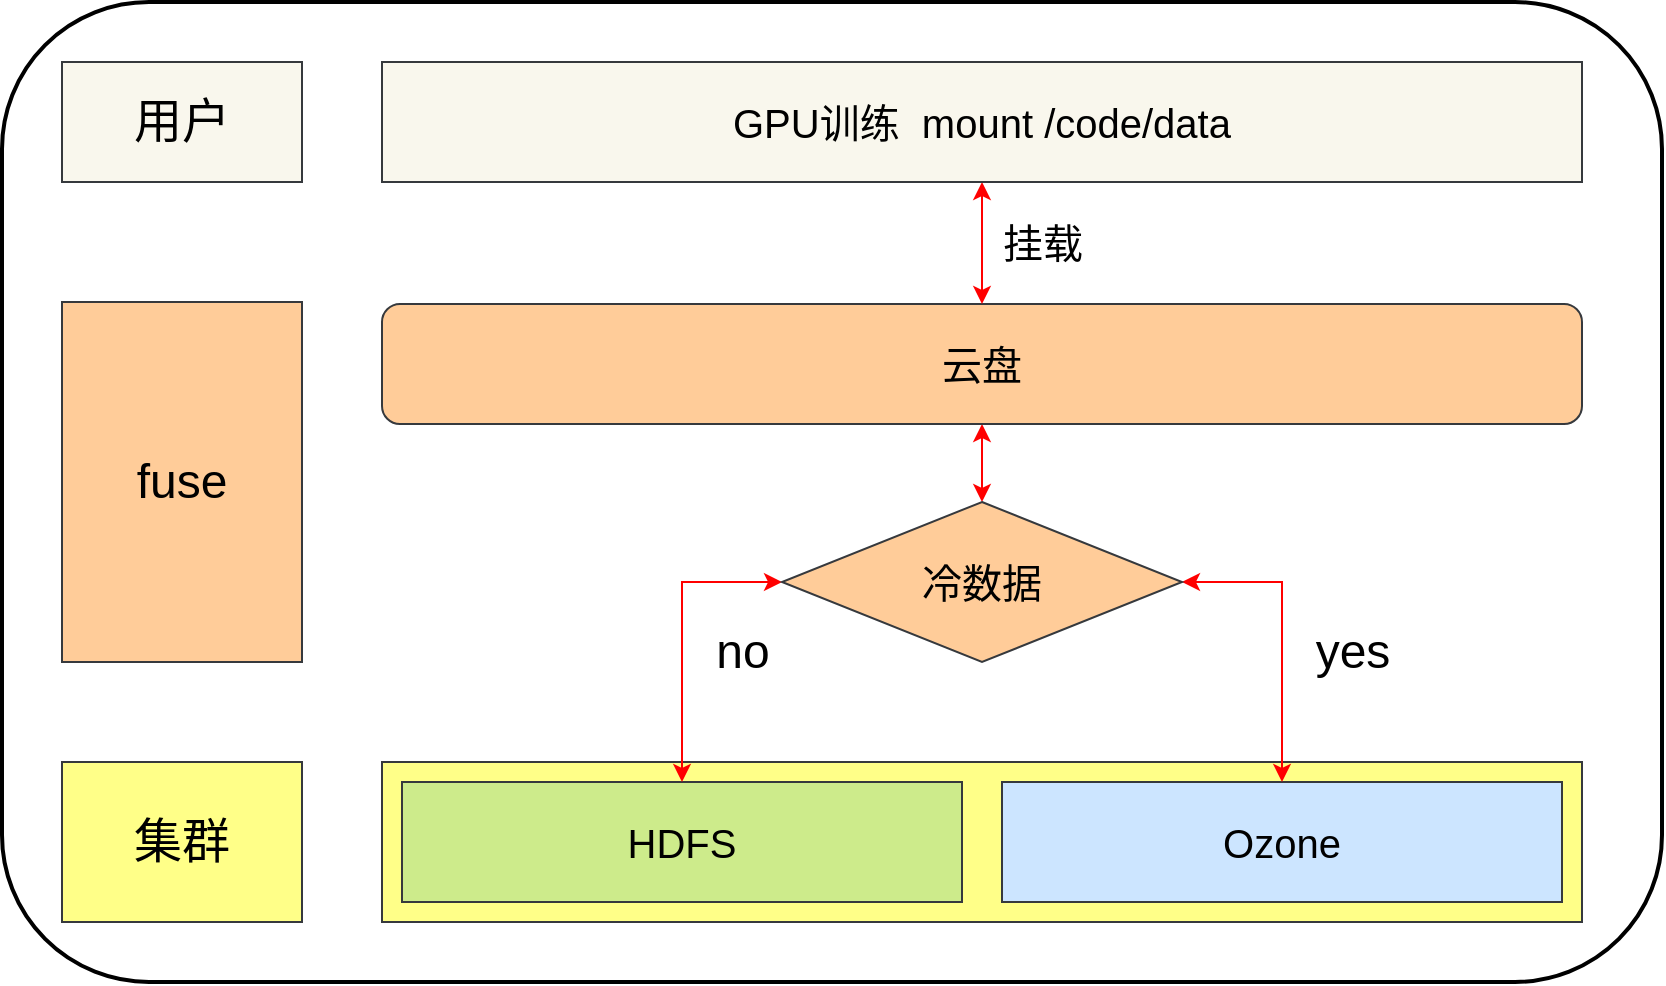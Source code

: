 <mxfile version="14.4.8" type="github">
  <diagram id="6I0OCvxSQrVGMHxT2VVA" name="Page-1">
    <mxGraphModel dx="1577" dy="858" grid="1" gridSize="10" guides="1" tooltips="1" connect="1" arrows="1" fold="1" page="1" pageScale="1" pageWidth="850" pageHeight="1100" math="0" shadow="0">
      <root>
        <mxCell id="0" />
        <mxCell id="1" parent="0" />
        <mxCell id="X29LuGHNiClTRaS67Aqx-1" value="" style="rounded=0;whiteSpace=wrap;html=1;fillColor=#ffff88;strokeColor=#36393d;fontSize=20;" vertex="1" parent="1">
          <mxGeometry x="300" y="810" width="600" height="80" as="geometry" />
        </mxCell>
        <mxCell id="X29LuGHNiClTRaS67Aqx-2" value="HDFS" style="rounded=0;whiteSpace=wrap;html=1;fillColor=#cdeb8b;strokeColor=#36393d;fontSize=20;" vertex="1" parent="1">
          <mxGeometry x="310" y="820" width="280" height="60" as="geometry" />
        </mxCell>
        <mxCell id="X29LuGHNiClTRaS67Aqx-3" value="Ozone" style="rounded=0;whiteSpace=wrap;html=1;fillColor=#cce5ff;strokeColor=#36393d;fontSize=20;" vertex="1" parent="1">
          <mxGeometry x="610" y="820" width="280" height="60" as="geometry" />
        </mxCell>
        <mxCell id="X29LuGHNiClTRaS67Aqx-10" style="edgeStyle=orthogonalEdgeStyle;rounded=0;orthogonalLoop=1;jettySize=auto;html=1;exitX=0.5;exitY=1;exitDx=0;exitDy=0;fontSize=20;startArrow=classic;startFill=1;strokeColor=#FF0000;" edge="1" parent="1" source="X29LuGHNiClTRaS67Aqx-4" target="X29LuGHNiClTRaS67Aqx-11">
          <mxGeometry relative="1" as="geometry">
            <mxPoint x="600.429" y="690" as="targetPoint" />
          </mxGeometry>
        </mxCell>
        <mxCell id="X29LuGHNiClTRaS67Aqx-4" value="云盘" style="rounded=1;whiteSpace=wrap;html=1;fillColor=#ffcc99;fontSize=20;strokeColor=#36393d;" vertex="1" parent="1">
          <mxGeometry x="300" y="581" width="600" height="60" as="geometry" />
        </mxCell>
        <mxCell id="X29LuGHNiClTRaS67Aqx-16" style="edgeStyle=orthogonalEdgeStyle;rounded=0;orthogonalLoop=1;jettySize=auto;html=1;exitX=0.5;exitY=1;exitDx=0;exitDy=0;entryX=0.5;entryY=0;entryDx=0;entryDy=0;fontSize=20;startArrow=classic;startFill=1;strokeColor=#FF0000;" edge="1" parent="1" source="X29LuGHNiClTRaS67Aqx-7" target="X29LuGHNiClTRaS67Aqx-4">
          <mxGeometry relative="1" as="geometry" />
        </mxCell>
        <mxCell id="X29LuGHNiClTRaS67Aqx-7" value="GPU训练&amp;nbsp; mount /code/data" style="rounded=0;whiteSpace=wrap;html=1;fillColor=#f9f7ed;fontSize=20;strokeColor=#36393d;" vertex="1" parent="1">
          <mxGeometry x="300" y="460" width="600" height="60" as="geometry" />
        </mxCell>
        <mxCell id="X29LuGHNiClTRaS67Aqx-9" value="挂载" style="text;html=1;align=center;verticalAlign=middle;resizable=0;points=[];autosize=1;fontSize=20;" vertex="1" parent="1">
          <mxGeometry x="600" y="535" width="60" height="30" as="geometry" />
        </mxCell>
        <mxCell id="X29LuGHNiClTRaS67Aqx-12" style="edgeStyle=orthogonalEdgeStyle;rounded=0;orthogonalLoop=1;jettySize=auto;html=1;exitX=1;exitY=0.5;exitDx=0;exitDy=0;entryX=0.5;entryY=0;entryDx=0;entryDy=0;fontSize=20;startArrow=classic;startFill=1;strokeColor=#FF0000;" edge="1" parent="1" source="X29LuGHNiClTRaS67Aqx-11" target="X29LuGHNiClTRaS67Aqx-3">
          <mxGeometry relative="1" as="geometry" />
        </mxCell>
        <mxCell id="X29LuGHNiClTRaS67Aqx-13" style="edgeStyle=orthogonalEdgeStyle;rounded=0;orthogonalLoop=1;jettySize=auto;html=1;exitX=0;exitY=0.5;exitDx=0;exitDy=0;entryX=0.5;entryY=0;entryDx=0;entryDy=0;fontSize=20;startArrow=classic;startFill=1;strokeColor=#FF0000;" edge="1" parent="1" source="X29LuGHNiClTRaS67Aqx-11" target="X29LuGHNiClTRaS67Aqx-2">
          <mxGeometry relative="1" as="geometry" />
        </mxCell>
        <mxCell id="X29LuGHNiClTRaS67Aqx-11" value="冷数据" style="rhombus;whiteSpace=wrap;html=1;strokeColor=#36393d;fillColor=#ffcc99;fontSize=20;" vertex="1" parent="1">
          <mxGeometry x="500" y="680" width="200" height="80" as="geometry" />
        </mxCell>
        <mxCell id="X29LuGHNiClTRaS67Aqx-17" value="用户" style="rounded=0;whiteSpace=wrap;html=1;fillColor=#f9f7ed;fontSize=24;strokeColor=#36393d;" vertex="1" parent="1">
          <mxGeometry x="140" y="460" width="120" height="60" as="geometry" />
        </mxCell>
        <mxCell id="X29LuGHNiClTRaS67Aqx-18" value="集群" style="rounded=0;whiteSpace=wrap;html=1;fillColor=#ffff88;fontSize=24;strokeColor=#36393d;" vertex="1" parent="1">
          <mxGeometry x="140" y="810" width="120" height="80" as="geometry" />
        </mxCell>
        <mxCell id="X29LuGHNiClTRaS67Aqx-19" value="fuse" style="rounded=0;whiteSpace=wrap;html=1;fillColor=#ffcc99;fontSize=24;strokeColor=#36393d;" vertex="1" parent="1">
          <mxGeometry x="140" y="580" width="120" height="180" as="geometry" />
        </mxCell>
        <mxCell id="X29LuGHNiClTRaS67Aqx-51" value="no" style="text;html=1;align=center;verticalAlign=middle;resizable=0;points=[];autosize=1;fontSize=24;" vertex="1" parent="1">
          <mxGeometry x="460" y="740" width="40" height="30" as="geometry" />
        </mxCell>
        <mxCell id="X29LuGHNiClTRaS67Aqx-52" value="yes" style="text;html=1;align=center;verticalAlign=middle;resizable=0;points=[];autosize=1;fontSize=24;" vertex="1" parent="1">
          <mxGeometry x="760" y="740" width="50" height="30" as="geometry" />
        </mxCell>
        <mxCell id="X29LuGHNiClTRaS67Aqx-54" value="" style="rounded=1;whiteSpace=wrap;html=1;fontSize=24;fillColor=none;strokeWidth=2;" vertex="1" parent="1">
          <mxGeometry x="110" y="430" width="830" height="490" as="geometry" />
        </mxCell>
      </root>
    </mxGraphModel>
  </diagram>
</mxfile>
